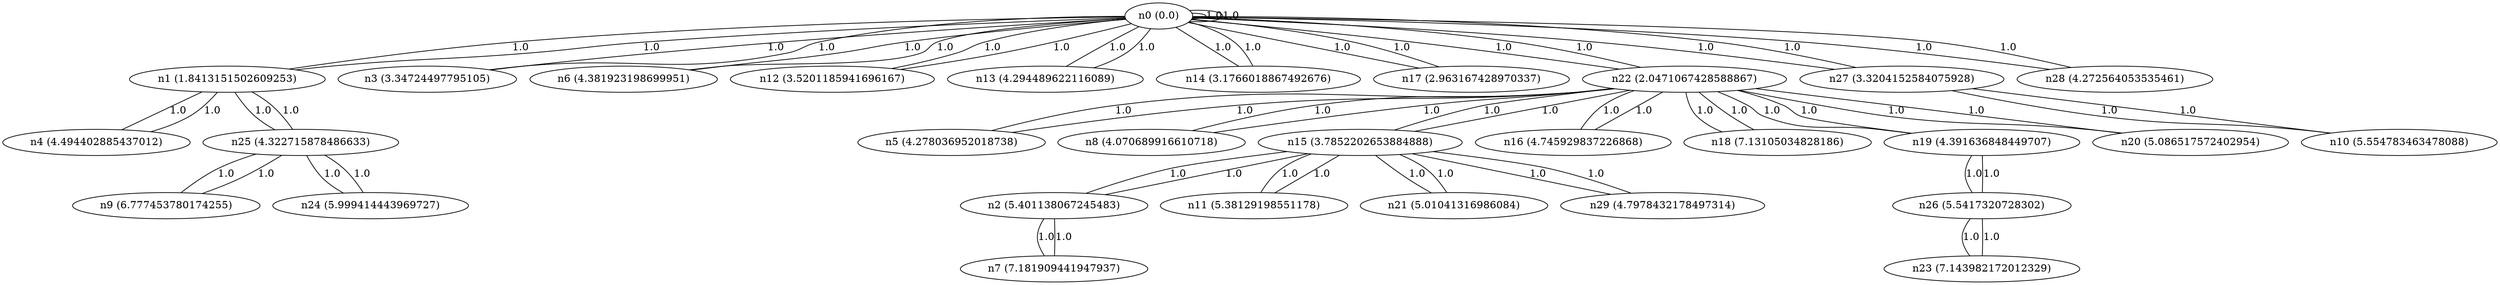 graph {
n0 [label="n0 (0.0)"];
n1 [label="n1 (1.8413151502609253)"];
n2 [label="n2 (5.401138067245483)"];
n3 [label="n3 (3.34724497795105)"];
n4 [label="n4 (4.494402885437012)"];
n5 [label="n5 (4.278036952018738)"];
n6 [label="n6 (4.381923198699951)"];
n7 [label="n7 (7.181909441947937)"];
n8 [label="n8 (4.070689916610718)"];
n9 [label="n9 (6.777453780174255)"];
n10 [label="n10 (5.554783463478088)"];
n11 [label="n11 (5.38129198551178)"];
n12 [label="n12 (3.5201185941696167)"];
n13 [label="n13 (4.294489622116089)"];
n14 [label="n14 (3.1766018867492676)"];
n15 [label="n15 (3.7852202653884888)"];
n16 [label="n16 (4.745929837226868)"];
n17 [label="n17 (2.963167428970337)"];
n18 [label="n18 (7.13105034828186)"];
n19 [label="n19 (4.391636848449707)"];
n20 [label="n20 (5.086517572402954)"];
n21 [label="n21 (5.01041316986084)"];
n22 [label="n22 (2.0471067428588867)"];
n23 [label="n23 (7.143982172012329)"];
n24 [label="n24 (5.999414443969727)"];
n25 [label="n25 (4.322715878486633)"];
n26 [label="n26 (5.5417320728302)"];
n27 [label="n27 (3.3204152584075928)"];
n28 [label="n28 (4.272564053535461)"];
n29 [label="n29 (4.7978432178497314)"];
n0 -- n1 [weight=1.0 label=1.0];
n0 -- n12 [weight=1.0 label=1.0];
n0 -- n14 [weight=1.0 label=1.0];
n0 -- n6 [weight=1.0 label=1.0];
n0 -- n13 [weight=1.0 label=1.0];
n0 -- n28 [weight=1.0 label=1.0];
n0 -- n0 [weight=1.0 label=1.0];
n0 -- n27 [weight=1.0 label=1.0];
n0 -- n0 [weight=1.0 label=1.0];
n0 -- n3 [weight=1.0 label=1.0];
n0 -- n22 [weight=1.0 label=1.0];
n0 -- n17 [weight=1.0 label=1.0];
n1 -- n25 [weight=1.0 label=1.0];
n1 -- n4 [weight=1.0 label=1.0];
n1 -- n0 [weight=1.0 label=1.0];
n2 -- n7 [weight=1.0 label=1.0];
n2 -- n15 [weight=1.0 label=1.0];
n3 -- n0 [weight=1.0 label=1.0];
n4 -- n1 [weight=1.0 label=1.0];
n5 -- n22 [weight=1.0 label=1.0];
n6 -- n0 [weight=1.0 label=1.0];
n7 -- n2 [weight=1.0 label=1.0];
n8 -- n22 [weight=1.0 label=1.0];
n9 -- n25 [weight=1.0 label=1.0];
n10 -- n27 [weight=1.0 label=1.0];
n11 -- n15 [weight=1.0 label=1.0];
n12 -- n0 [weight=1.0 label=1.0];
n13 -- n0 [weight=1.0 label=1.0];
n14 -- n0 [weight=1.0 label=1.0];
n15 -- n2 [weight=1.0 label=1.0];
n15 -- n29 [weight=1.0 label=1.0];
n15 -- n11 [weight=1.0 label=1.0];
n15 -- n21 [weight=1.0 label=1.0];
n15 -- n22 [weight=1.0 label=1.0];
n16 -- n22 [weight=1.0 label=1.0];
n17 -- n0 [weight=1.0 label=1.0];
n18 -- n22 [weight=1.0 label=1.0];
n19 -- n22 [weight=1.0 label=1.0];
n19 -- n26 [weight=1.0 label=1.0];
n20 -- n22 [weight=1.0 label=1.0];
n21 -- n15 [weight=1.0 label=1.0];
n22 -- n0 [weight=1.0 label=1.0];
n22 -- n18 [weight=1.0 label=1.0];
n22 -- n5 [weight=1.0 label=1.0];
n22 -- n16 [weight=1.0 label=1.0];
n22 -- n8 [weight=1.0 label=1.0];
n22 -- n19 [weight=1.0 label=1.0];
n22 -- n20 [weight=1.0 label=1.0];
n22 -- n15 [weight=1.0 label=1.0];
n23 -- n26 [weight=1.0 label=1.0];
n24 -- n25 [weight=1.0 label=1.0];
n25 -- n1 [weight=1.0 label=1.0];
n25 -- n9 [weight=1.0 label=1.0];
n25 -- n24 [weight=1.0 label=1.0];
n26 -- n23 [weight=1.0 label=1.0];
n26 -- n19 [weight=1.0 label=1.0];
n27 -- n0 [weight=1.0 label=1.0];
n27 -- n10 [weight=1.0 label=1.0];
n28 -- n0 [weight=1.0 label=1.0];
n29 -- n15 [weight=1.0 label=1.0];
}
